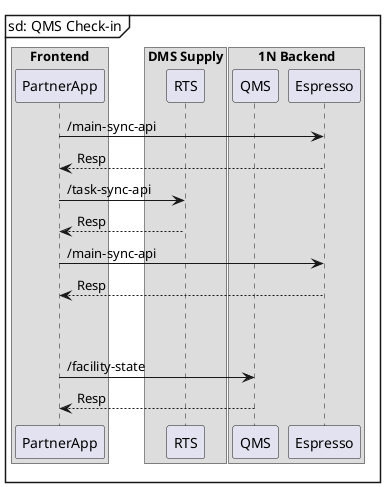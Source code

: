 @startuml
mainframe sd: QMS Check-in

box "Frontend"
participant PartnerApp
box end

box "DMS Supply"
participant RTS
box end

box "1N Backend"
participant QMS
participant Espresso
box end

' Checkout error cases in QMS check-in
' Queue number update Qms <-> App
' Stale batch handler

PartnerApp -> Espresso: /main-sync-api
PartnerApp <-- Espresso: Resp



PartnerApp -> RTS: /task-sync-api
PartnerApp <-- RTS: Resp


PartnerApp -> Espresso: /main-sync-api
PartnerApp <-- Espresso: Resp

|||
|||

PartnerApp -> QMS: /facility-state
PartnerApp <-- QMS: Resp

@enduml